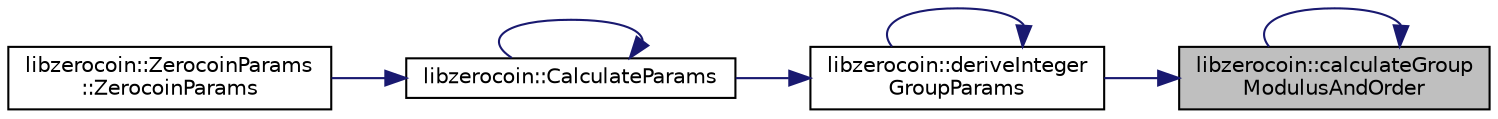 digraph "libzerocoin::calculateGroupModulusAndOrder"
{
 // LATEX_PDF_SIZE
  edge [fontname="Helvetica",fontsize="10",labelfontname="Helvetica",labelfontsize="10"];
  node [fontname="Helvetica",fontsize="10",shape=record];
  rankdir="RL";
  Node7 [label="libzerocoin::calculateGroup\lModulusAndOrder",height=0.2,width=0.4,color="black", fillcolor="grey75", style="filled", fontcolor="black",tooltip="Deterministically compute a group description using NIST procedures."];
  Node7 -> Node8 [dir="back",color="midnightblue",fontsize="10",style="solid"];
  Node8 [label="libzerocoin::deriveInteger\lGroupParams",height=0.2,width=0.4,color="black", fillcolor="white", style="filled",URL="$_param_generation_8cpp.html#a104c1a4d313174893b0de7595bfa7baa",tooltip="Deterministically compute a set of group parameters using NIST procedures."];
  Node8 -> Node9 [dir="back",color="midnightblue",fontsize="10",style="solid"];
  Node9 [label="libzerocoin::CalculateParams",height=0.2,width=0.4,color="black", fillcolor="white", style="filled",URL="$_param_generation_8cpp.html#a6304d284cf7c81d9598ea68f3c5a81df",tooltip="Fill in a set of Zerocoin parameters from a modulus \"N\"."];
  Node9 -> Node9 [dir="back",color="midnightblue",fontsize="10",style="solid"];
  Node9 -> Node10 [dir="back",color="midnightblue",fontsize="10",style="solid"];
  Node10 [label="libzerocoin::ZerocoinParams\l::ZerocoinParams",height=0.2,width=0.4,color="black", fillcolor="white", style="filled",URL="$classlibzerocoin_1_1_zerocoin_params.html#ad7abfc8417e3f07feb7b786cb13c72b0",tooltip="Construct a set of Zerocoin parameters from a modulus \"N\"."];
  Node8 -> Node8 [dir="back",color="midnightblue",fontsize="10",style="solid"];
  Node7 -> Node7 [dir="back",color="midnightblue",fontsize="10",style="solid"];
}
